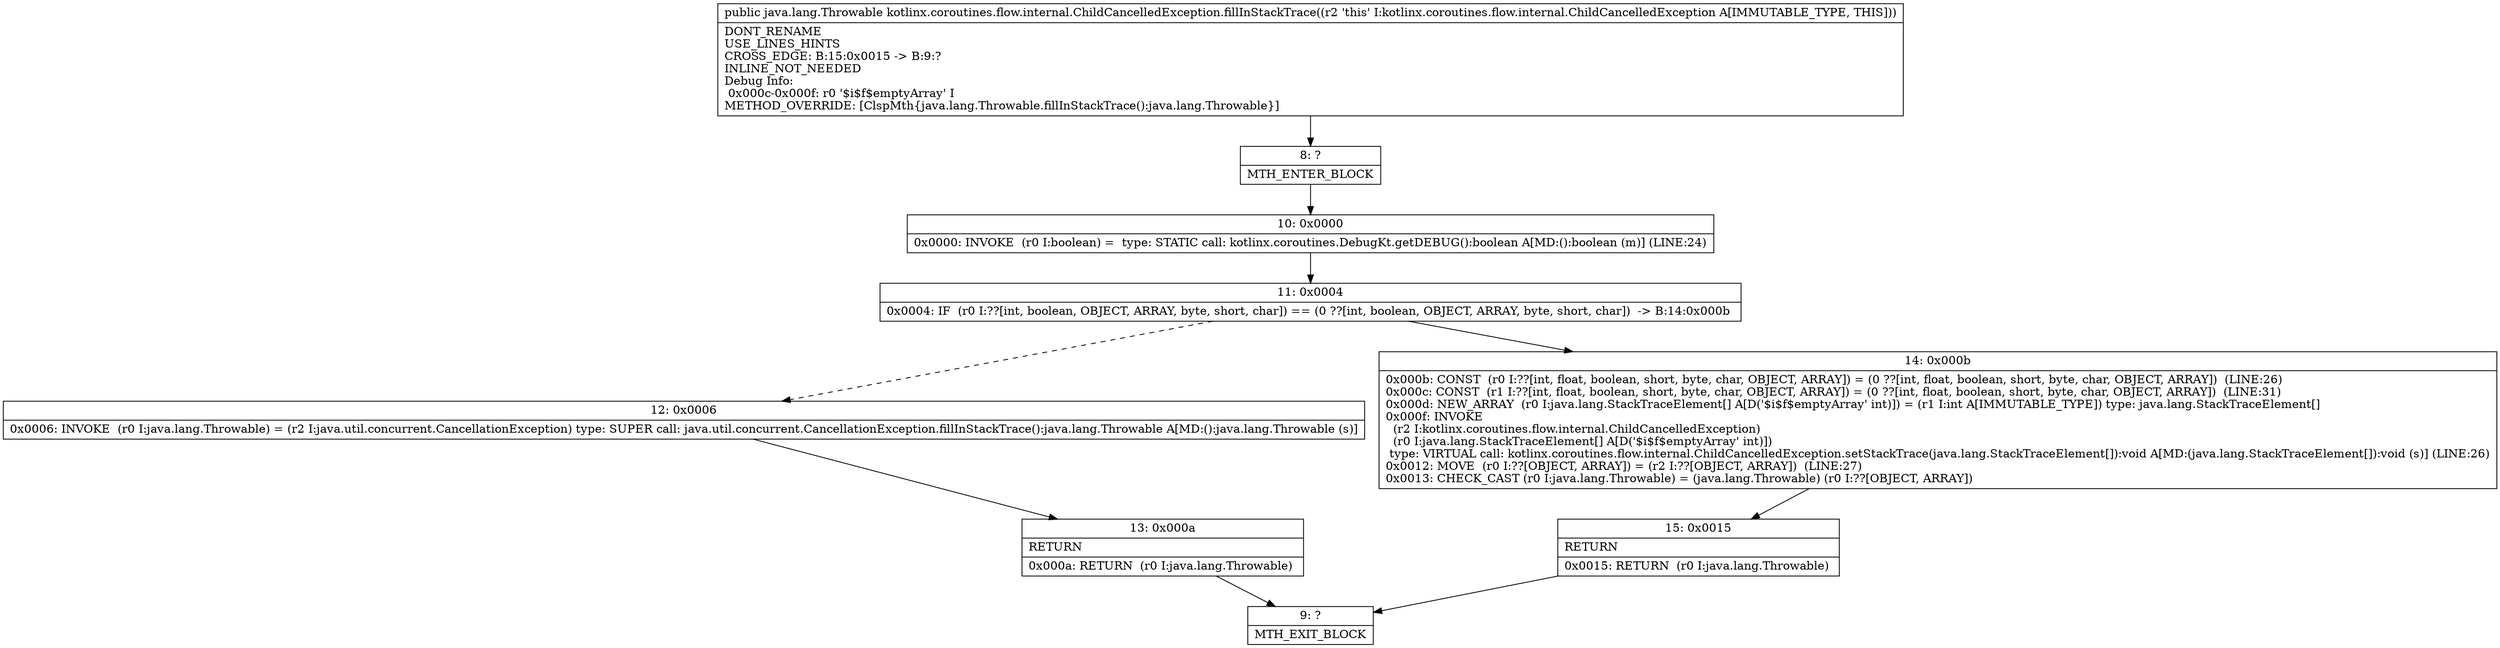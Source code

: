 digraph "CFG forkotlinx.coroutines.flow.internal.ChildCancelledException.fillInStackTrace()Ljava\/lang\/Throwable;" {
Node_8 [shape=record,label="{8\:\ ?|MTH_ENTER_BLOCK\l}"];
Node_10 [shape=record,label="{10\:\ 0x0000|0x0000: INVOKE  (r0 I:boolean) =  type: STATIC call: kotlinx.coroutines.DebugKt.getDEBUG():boolean A[MD:():boolean (m)] (LINE:24)\l}"];
Node_11 [shape=record,label="{11\:\ 0x0004|0x0004: IF  (r0 I:??[int, boolean, OBJECT, ARRAY, byte, short, char]) == (0 ??[int, boolean, OBJECT, ARRAY, byte, short, char])  \-\> B:14:0x000b \l}"];
Node_12 [shape=record,label="{12\:\ 0x0006|0x0006: INVOKE  (r0 I:java.lang.Throwable) = (r2 I:java.util.concurrent.CancellationException) type: SUPER call: java.util.concurrent.CancellationException.fillInStackTrace():java.lang.Throwable A[MD:():java.lang.Throwable (s)]\l}"];
Node_13 [shape=record,label="{13\:\ 0x000a|RETURN\l|0x000a: RETURN  (r0 I:java.lang.Throwable) \l}"];
Node_9 [shape=record,label="{9\:\ ?|MTH_EXIT_BLOCK\l}"];
Node_14 [shape=record,label="{14\:\ 0x000b|0x000b: CONST  (r0 I:??[int, float, boolean, short, byte, char, OBJECT, ARRAY]) = (0 ??[int, float, boolean, short, byte, char, OBJECT, ARRAY])  (LINE:26)\l0x000c: CONST  (r1 I:??[int, float, boolean, short, byte, char, OBJECT, ARRAY]) = (0 ??[int, float, boolean, short, byte, char, OBJECT, ARRAY])  (LINE:31)\l0x000d: NEW_ARRAY  (r0 I:java.lang.StackTraceElement[] A[D('$i$f$emptyArray' int)]) = (r1 I:int A[IMMUTABLE_TYPE]) type: java.lang.StackTraceElement[] \l0x000f: INVOKE  \l  (r2 I:kotlinx.coroutines.flow.internal.ChildCancelledException)\l  (r0 I:java.lang.StackTraceElement[] A[D('$i$f$emptyArray' int)])\l type: VIRTUAL call: kotlinx.coroutines.flow.internal.ChildCancelledException.setStackTrace(java.lang.StackTraceElement[]):void A[MD:(java.lang.StackTraceElement[]):void (s)] (LINE:26)\l0x0012: MOVE  (r0 I:??[OBJECT, ARRAY]) = (r2 I:??[OBJECT, ARRAY])  (LINE:27)\l0x0013: CHECK_CAST (r0 I:java.lang.Throwable) = (java.lang.Throwable) (r0 I:??[OBJECT, ARRAY]) \l}"];
Node_15 [shape=record,label="{15\:\ 0x0015|RETURN\l|0x0015: RETURN  (r0 I:java.lang.Throwable) \l}"];
MethodNode[shape=record,label="{public java.lang.Throwable kotlinx.coroutines.flow.internal.ChildCancelledException.fillInStackTrace((r2 'this' I:kotlinx.coroutines.flow.internal.ChildCancelledException A[IMMUTABLE_TYPE, THIS]))  | DONT_RENAME\lUSE_LINES_HINTS\lCROSS_EDGE: B:15:0x0015 \-\> B:9:?\lINLINE_NOT_NEEDED\lDebug Info:\l  0x000c\-0x000f: r0 '$i$f$emptyArray' I\lMETHOD_OVERRIDE: [ClspMth\{java.lang.Throwable.fillInStackTrace():java.lang.Throwable\}]\l}"];
MethodNode -> Node_8;Node_8 -> Node_10;
Node_10 -> Node_11;
Node_11 -> Node_12[style=dashed];
Node_11 -> Node_14;
Node_12 -> Node_13;
Node_13 -> Node_9;
Node_14 -> Node_15;
Node_15 -> Node_9;
}

